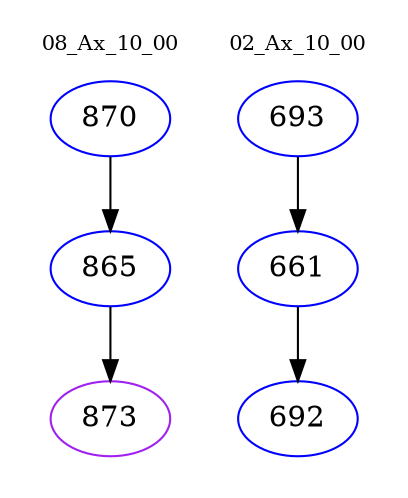 digraph{
subgraph cluster_0 {
color = white
label = "08_Ax_10_00";
fontsize=10;
T0_870 [label="870", color="blue"]
T0_870 -> T0_865 [color="black"]
T0_865 [label="865", color="blue"]
T0_865 -> T0_873 [color="black"]
T0_873 [label="873", color="purple"]
}
subgraph cluster_1 {
color = white
label = "02_Ax_10_00";
fontsize=10;
T1_693 [label="693", color="blue"]
T1_693 -> T1_661 [color="black"]
T1_661 [label="661", color="blue"]
T1_661 -> T1_692 [color="black"]
T1_692 [label="692", color="blue"]
}
}
